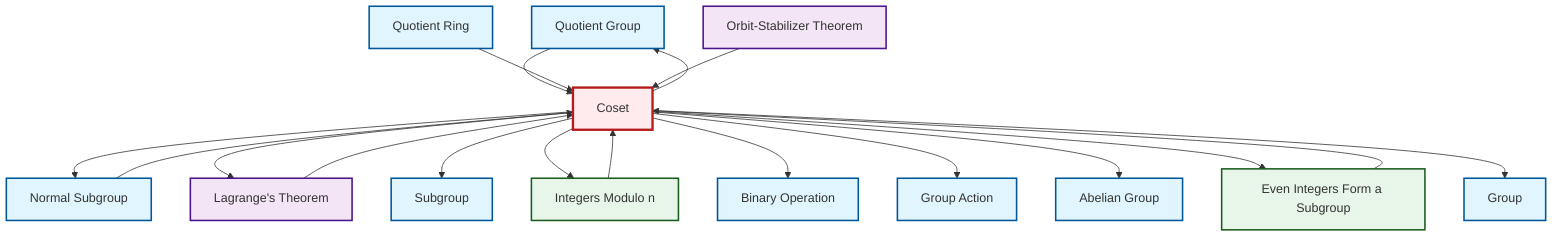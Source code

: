 graph TD
    classDef definition fill:#e1f5fe,stroke:#01579b,stroke-width:2px
    classDef theorem fill:#f3e5f5,stroke:#4a148c,stroke-width:2px
    classDef axiom fill:#fff3e0,stroke:#e65100,stroke-width:2px
    classDef example fill:#e8f5e9,stroke:#1b5e20,stroke-width:2px
    classDef current fill:#ffebee,stroke:#b71c1c,stroke-width:3px
    def-abelian-group["Abelian Group"]:::definition
    def-group-action["Group Action"]:::definition
    def-quotient-group["Quotient Group"]:::definition
    ex-quotient-integers-mod-n["Integers Modulo n"]:::example
    def-quotient-ring["Quotient Ring"]:::definition
    def-coset["Coset"]:::definition
    def-subgroup["Subgroup"]:::definition
    def-binary-operation["Binary Operation"]:::definition
    ex-even-integers-subgroup["Even Integers Form a Subgroup"]:::example
    thm-lagrange["Lagrange's Theorem"]:::theorem
    thm-orbit-stabilizer["Orbit-Stabilizer Theorem"]:::theorem
    def-group["Group"]:::definition
    def-normal-subgroup["Normal Subgroup"]:::definition
    def-coset --> def-normal-subgroup
    def-coset --> thm-lagrange
    def-normal-subgroup --> def-coset
    def-coset --> def-subgroup
    def-quotient-group --> def-coset
    def-coset --> ex-quotient-integers-mod-n
    def-quotient-ring --> def-coset
    def-coset --> def-binary-operation
    def-coset --> def-group-action
    def-coset --> def-quotient-group
    thm-orbit-stabilizer --> def-coset
    def-coset --> def-abelian-group
    ex-quotient-integers-mod-n --> def-coset
    thm-lagrange --> def-coset
    def-coset --> ex-even-integers-subgroup
    ex-even-integers-subgroup --> def-coset
    def-coset --> def-group
    class def-coset current